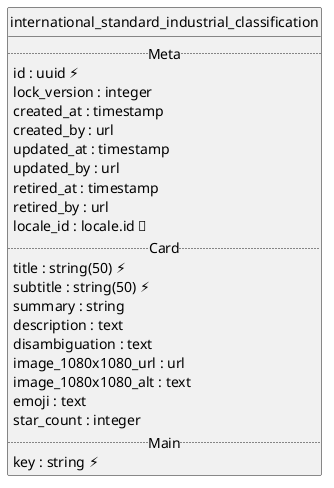 @startuml uml
skinparam monochrome true
skinparam linetype ortho
hide circle

entity international_standard_industrial_classification {
  .. Meta ..
  id : uuid ⚡
  lock_version : integer
  created_at : timestamp
  created_by : url
  updated_at : timestamp
  updated_by : url
  retired_at : timestamp
  retired_by : url
  locale_id : locale.id 🔑
  .. Card ..
  title : string(50) ⚡
  subtitle : string(50) ⚡
  summary : string
  description : text
  disambiguation : text
  image_1080x1080_url : url
  image_1080x1080_alt : text
  emoji : text
  star_count : integer
  .. Main ..
  key : string ⚡
}

@enduml

